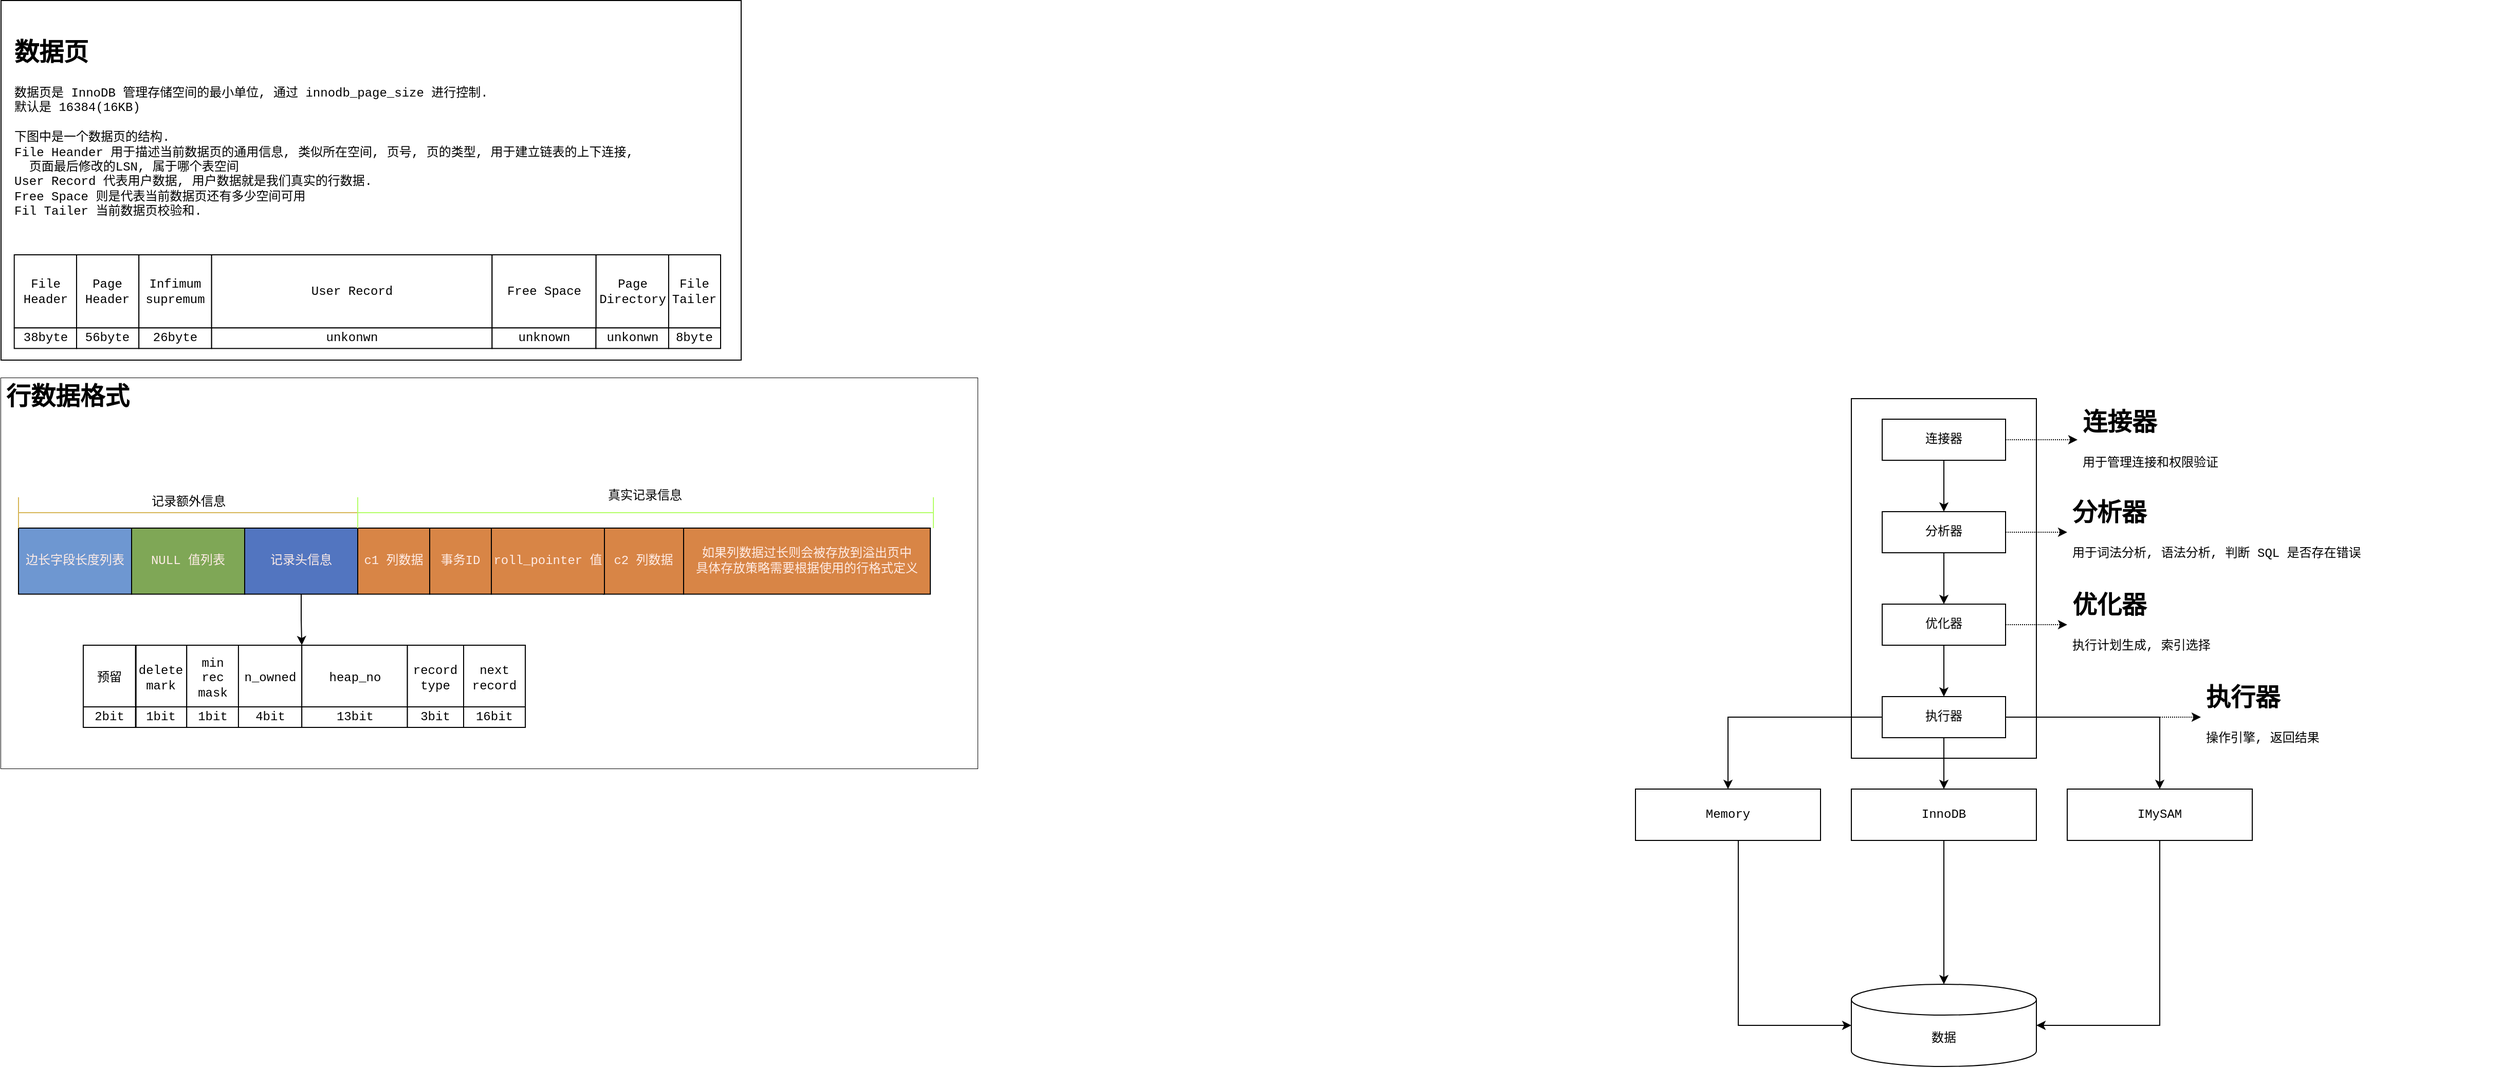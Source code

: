 <mxfile version="20.5.1" type="github">
  <diagram id="IUVNri6rh-2-FdHcO7aX" name="第 1 页">
    <mxGraphModel dx="3122" dy="1874" grid="1" gridSize="10" guides="1" tooltips="1" connect="1" arrows="1" fold="1" page="1" pageScale="1" pageWidth="850" pageHeight="1100" math="0" shadow="0">
      <root>
        <mxCell id="0" />
        <mxCell id="1" parent="0" />
        <mxCell id="YAavre0zh-Ue7fDhdw5P-1" value="" style="rounded=0;whiteSpace=wrap;html=1;fontFamily=Courier New;labelBackgroundColor=none;" vertex="1" parent="1">
          <mxGeometry x="110" y="280" width="180" height="350" as="geometry" />
        </mxCell>
        <mxCell id="YAavre0zh-Ue7fDhdw5P-8" style="edgeStyle=orthogonalEdgeStyle;rounded=0;orthogonalLoop=1;jettySize=auto;html=1;entryX=0.5;entryY=0;entryDx=0;entryDy=0;fontFamily=Courier New;labelBackgroundColor=none;" edge="1" parent="1" source="YAavre0zh-Ue7fDhdw5P-2" target="YAavre0zh-Ue7fDhdw5P-3">
          <mxGeometry relative="1" as="geometry" />
        </mxCell>
        <mxCell id="YAavre0zh-Ue7fDhdw5P-14" style="edgeStyle=orthogonalEdgeStyle;rounded=0;orthogonalLoop=1;jettySize=auto;html=1;dashed=1;dashPattern=1 1;fontFamily=Courier New;labelBackgroundColor=none;" edge="1" parent="1" source="YAavre0zh-Ue7fDhdw5P-2" target="YAavre0zh-Ue7fDhdw5P-17">
          <mxGeometry relative="1" as="geometry">
            <mxPoint x="330" y="320" as="targetPoint" />
          </mxGeometry>
        </mxCell>
        <mxCell id="YAavre0zh-Ue7fDhdw5P-2" value="连接器" style="rounded=0;whiteSpace=wrap;html=1;fontFamily=Courier New;labelBackgroundColor=none;" vertex="1" parent="1">
          <mxGeometry x="140" y="300" width="120" height="40" as="geometry" />
        </mxCell>
        <mxCell id="YAavre0zh-Ue7fDhdw5P-9" style="edgeStyle=orthogonalEdgeStyle;rounded=0;orthogonalLoop=1;jettySize=auto;html=1;entryX=0.5;entryY=0;entryDx=0;entryDy=0;fontFamily=Courier New;labelBackgroundColor=none;" edge="1" parent="1" source="YAavre0zh-Ue7fDhdw5P-3" target="YAavre0zh-Ue7fDhdw5P-4">
          <mxGeometry relative="1" as="geometry" />
        </mxCell>
        <mxCell id="YAavre0zh-Ue7fDhdw5P-16" style="edgeStyle=orthogonalEdgeStyle;rounded=0;orthogonalLoop=1;jettySize=auto;html=1;dashed=1;dashPattern=1 1;fontFamily=Courier New;labelBackgroundColor=none;" edge="1" parent="1" source="YAavre0zh-Ue7fDhdw5P-3" target="YAavre0zh-Ue7fDhdw5P-18">
          <mxGeometry relative="1" as="geometry">
            <mxPoint x="330" y="390" as="targetPoint" />
          </mxGeometry>
        </mxCell>
        <mxCell id="YAavre0zh-Ue7fDhdw5P-3" value="分析器" style="rounded=0;whiteSpace=wrap;html=1;fontFamily=Courier New;labelBackgroundColor=none;" vertex="1" parent="1">
          <mxGeometry x="140" y="390" width="120" height="40" as="geometry" />
        </mxCell>
        <mxCell id="YAavre0zh-Ue7fDhdw5P-10" style="edgeStyle=orthogonalEdgeStyle;rounded=0;orthogonalLoop=1;jettySize=auto;html=1;fontFamily=Courier New;labelBackgroundColor=none;" edge="1" parent="1" source="YAavre0zh-Ue7fDhdw5P-4" target="YAavre0zh-Ue7fDhdw5P-5">
          <mxGeometry relative="1" as="geometry" />
        </mxCell>
        <mxCell id="YAavre0zh-Ue7fDhdw5P-20" style="edgeStyle=orthogonalEdgeStyle;rounded=0;orthogonalLoop=1;jettySize=auto;html=1;dashed=1;dashPattern=1 1;fontFamily=Courier New;labelBackgroundColor=none;" edge="1" parent="1" source="YAavre0zh-Ue7fDhdw5P-4" target="YAavre0zh-Ue7fDhdw5P-19">
          <mxGeometry relative="1" as="geometry" />
        </mxCell>
        <mxCell id="YAavre0zh-Ue7fDhdw5P-4" value="优化器" style="rounded=0;whiteSpace=wrap;html=1;fontFamily=Courier New;labelBackgroundColor=none;" vertex="1" parent="1">
          <mxGeometry x="140" y="480" width="120" height="40" as="geometry" />
        </mxCell>
        <mxCell id="YAavre0zh-Ue7fDhdw5P-11" style="edgeStyle=orthogonalEdgeStyle;rounded=0;orthogonalLoop=1;jettySize=auto;html=1;entryX=0.5;entryY=0;entryDx=0;entryDy=0;fontFamily=Courier New;labelBackgroundColor=none;" edge="1" parent="1" source="YAavre0zh-Ue7fDhdw5P-5" target="YAavre0zh-Ue7fDhdw5P-7">
          <mxGeometry relative="1" as="geometry" />
        </mxCell>
        <mxCell id="YAavre0zh-Ue7fDhdw5P-24" style="edgeStyle=orthogonalEdgeStyle;rounded=0;orthogonalLoop=1;jettySize=auto;html=1;fontFamily=Courier New;labelBackgroundColor=none;" edge="1" parent="1" source="YAavre0zh-Ue7fDhdw5P-5" target="YAavre0zh-Ue7fDhdw5P-22">
          <mxGeometry relative="1" as="geometry" />
        </mxCell>
        <mxCell id="YAavre0zh-Ue7fDhdw5P-25" style="edgeStyle=orthogonalEdgeStyle;rounded=0;orthogonalLoop=1;jettySize=auto;html=1;dashed=1;dashPattern=1 1;fontFamily=Courier New;labelBackgroundColor=none;" edge="1" parent="1" source="YAavre0zh-Ue7fDhdw5P-5" target="YAavre0zh-Ue7fDhdw5P-21">
          <mxGeometry relative="1" as="geometry" />
        </mxCell>
        <mxCell id="YAavre0zh-Ue7fDhdw5P-27" style="edgeStyle=orthogonalEdgeStyle;rounded=0;orthogonalLoop=1;jettySize=auto;html=1;entryX=0.5;entryY=0;entryDx=0;entryDy=0;fontFamily=Courier New;labelBackgroundColor=none;" edge="1" parent="1" source="YAavre0zh-Ue7fDhdw5P-5" target="YAavre0zh-Ue7fDhdw5P-26">
          <mxGeometry relative="1" as="geometry" />
        </mxCell>
        <mxCell id="YAavre0zh-Ue7fDhdw5P-5" value="执行器" style="rounded=0;whiteSpace=wrap;html=1;fontFamily=Courier New;labelBackgroundColor=none;" vertex="1" parent="1">
          <mxGeometry x="140" y="570" width="120" height="40" as="geometry" />
        </mxCell>
        <mxCell id="YAavre0zh-Ue7fDhdw5P-6" value="数据" style="shape=cylinder3;whiteSpace=wrap;html=1;boundedLbl=1;backgroundOutline=1;size=15;fontFamily=Courier New;labelBackgroundColor=none;" vertex="1" parent="1">
          <mxGeometry x="110" y="850" width="180" height="80" as="geometry" />
        </mxCell>
        <mxCell id="YAavre0zh-Ue7fDhdw5P-12" style="edgeStyle=orthogonalEdgeStyle;rounded=0;orthogonalLoop=1;jettySize=auto;html=1;fontFamily=Courier New;labelBackgroundColor=none;" edge="1" parent="1" source="YAavre0zh-Ue7fDhdw5P-7" target="YAavre0zh-Ue7fDhdw5P-6">
          <mxGeometry relative="1" as="geometry" />
        </mxCell>
        <mxCell id="YAavre0zh-Ue7fDhdw5P-7" value="InnoDB" style="rounded=0;whiteSpace=wrap;html=1;fontFamily=Courier New;labelBackgroundColor=none;" vertex="1" parent="1">
          <mxGeometry x="110" y="660" width="180" height="50" as="geometry" />
        </mxCell>
        <mxCell id="YAavre0zh-Ue7fDhdw5P-17" value="&lt;h1&gt;连接器&lt;/h1&gt;&lt;div&gt;&lt;span style=&quot;text-align: center;&quot;&gt;用于管理连接和权限验证&lt;/span&gt;&lt;br&gt;&lt;/div&gt;" style="text;html=1;strokeColor=none;fillColor=none;spacing=5;spacingTop=-20;whiteSpace=wrap;overflow=hidden;rounded=0;labelBackgroundColor=none;fontFamily=Courier New;" vertex="1" parent="1">
          <mxGeometry x="330" y="285" width="160" height="70" as="geometry" />
        </mxCell>
        <mxCell id="YAavre0zh-Ue7fDhdw5P-18" value="&lt;h1&gt;分析器&lt;/h1&gt;&lt;div&gt;&lt;span style=&quot;text-align: center;&quot;&gt;用于词法分析, 语法分析, 判断 SQL 是否存在错误&lt;/span&gt;&lt;br&gt;&lt;/div&gt;" style="text;html=1;strokeColor=none;fillColor=none;spacing=5;spacingTop=-20;whiteSpace=wrap;overflow=hidden;rounded=0;labelBackgroundColor=none;fontFamily=Courier New;" vertex="1" parent="1">
          <mxGeometry x="320" y="372.5" width="290" height="75" as="geometry" />
        </mxCell>
        <mxCell id="YAavre0zh-Ue7fDhdw5P-19" value="&lt;h1&gt;优化器&lt;/h1&gt;&lt;div style=&quot;text-align: center;&quot;&gt;执行计划生成, 索引选择&lt;/div&gt;" style="text;html=1;strokeColor=none;fillColor=none;spacing=5;spacingTop=-20;whiteSpace=wrap;overflow=hidden;rounded=0;labelBackgroundColor=none;fontFamily=Courier New;" vertex="1" parent="1">
          <mxGeometry x="320" y="462.5" width="290" height="75" as="geometry" />
        </mxCell>
        <mxCell id="YAavre0zh-Ue7fDhdw5P-21" value="&lt;h1&gt;执行器&lt;/h1&gt;&lt;div style=&quot;text-align: center;&quot;&gt;操作引擎, 返回结果&lt;/div&gt;" style="text;html=1;strokeColor=none;fillColor=none;spacing=5;spacingTop=-20;whiteSpace=wrap;overflow=hidden;rounded=0;labelBackgroundColor=none;fontFamily=Courier New;" vertex="1" parent="1">
          <mxGeometry x="450" y="552.5" width="290" height="75" as="geometry" />
        </mxCell>
        <mxCell id="YAavre0zh-Ue7fDhdw5P-23" style="edgeStyle=orthogonalEdgeStyle;rounded=0;orthogonalLoop=1;jettySize=auto;html=1;fontFamily=Courier New;labelBackgroundColor=none;" edge="1" parent="1" source="YAavre0zh-Ue7fDhdw5P-22" target="YAavre0zh-Ue7fDhdw5P-6">
          <mxGeometry relative="1" as="geometry">
            <Array as="points">
              <mxPoint y="890" />
            </Array>
          </mxGeometry>
        </mxCell>
        <mxCell id="YAavre0zh-Ue7fDhdw5P-22" value="Memory" style="rounded=0;whiteSpace=wrap;html=1;fontFamily=Courier New;labelBackgroundColor=none;" vertex="1" parent="1">
          <mxGeometry x="-100" y="660" width="180" height="50" as="geometry" />
        </mxCell>
        <mxCell id="YAavre0zh-Ue7fDhdw5P-28" style="edgeStyle=orthogonalEdgeStyle;rounded=0;orthogonalLoop=1;jettySize=auto;html=1;fontFamily=Courier New;labelBackgroundColor=none;" edge="1" parent="1" source="YAavre0zh-Ue7fDhdw5P-26" target="YAavre0zh-Ue7fDhdw5P-6">
          <mxGeometry relative="1" as="geometry">
            <Array as="points">
              <mxPoint x="410" y="890" />
            </Array>
          </mxGeometry>
        </mxCell>
        <mxCell id="YAavre0zh-Ue7fDhdw5P-26" value="IMySAM" style="rounded=0;whiteSpace=wrap;html=1;fontFamily=Courier New;labelBackgroundColor=none;" vertex="1" parent="1">
          <mxGeometry x="320" y="660" width="180" height="50" as="geometry" />
        </mxCell>
        <mxCell id="YAavre0zh-Ue7fDhdw5P-31" value="" style="group;fontFamily=Courier New;labelBackgroundColor=none;" vertex="1" connectable="0" parent="1">
          <mxGeometry x="-1690" y="-107.5" width="720" height="350" as="geometry" />
        </mxCell>
        <mxCell id="YAavre0zh-Ue7fDhdw5P-29" value="" style="rounded=0;whiteSpace=wrap;html=1;labelBackgroundColor=none;fontFamily=Courier New;" vertex="1" parent="YAavre0zh-Ue7fDhdw5P-31">
          <mxGeometry width="720" height="350" as="geometry" />
        </mxCell>
        <mxCell id="YAavre0zh-Ue7fDhdw5P-30" value="&lt;h1&gt;数据页&lt;/h1&gt;&lt;div&gt;数据页是 InnoDB 管理存储空间的最小单位, 通过 innodb_page_size 进行控制.&amp;nbsp;&lt;/div&gt;&lt;div&gt;默认是 16384(16KB)&lt;/div&gt;&lt;div&gt;&lt;br&gt;&lt;/div&gt;&lt;div&gt;下图中是一个数据页的结构.&lt;/div&gt;&lt;div&gt;File Heander 用于描述当前数据页的通用信息, 类似所在空间, 页号, 页的类型, 用于建立链表的上下连接, &lt;span style=&quot;white-space: pre;&quot;&gt;	&lt;/span&gt;&amp;nbsp;页面最后修改的LSN, 属于哪个表空间&lt;/div&gt;&lt;div&gt;User Record 代表用户数据, 用户数据就是我们真实的行数据.&lt;/div&gt;&lt;div&gt;Free Space 则是代表当前数据页还有多少空间可用&lt;/div&gt;&lt;div&gt;Fil Tailer 当前数据页校验和.&lt;/div&gt;&lt;div&gt;&lt;br&gt;&lt;/div&gt;" style="text;html=1;strokeColor=none;fillColor=none;spacing=0;spacingTop=0;whiteSpace=wrap;overflow=hidden;rounded=0;labelBackgroundColor=none;fontFamily=Courier New;" vertex="1" parent="YAavre0zh-Ue7fDhdw5P-31">
          <mxGeometry x="12.86" y="17.72" width="607.14" height="212.28" as="geometry" />
        </mxCell>
        <mxCell id="YAavre0zh-Ue7fDhdw5P-108" value="" style="group" vertex="1" connectable="0" parent="YAavre0zh-Ue7fDhdw5P-31">
          <mxGeometry x="12.86" y="247.5" width="687.14" height="91.17" as="geometry" />
        </mxCell>
        <mxCell id="YAavre0zh-Ue7fDhdw5P-50" value="" style="group;fontFamily=Courier New;labelBackgroundColor=none;" vertex="1" connectable="0" parent="YAavre0zh-Ue7fDhdw5P-108">
          <mxGeometry width="687.14" height="71.17" as="geometry" />
        </mxCell>
        <mxCell id="YAavre0zh-Ue7fDhdw5P-32" value="File&lt;br&gt;Header" style="rounded=0;whiteSpace=wrap;html=1;labelBackgroundColor=none;fontFamily=Courier New;" vertex="1" parent="YAavre0zh-Ue7fDhdw5P-50">
          <mxGeometry width="60.63" height="71.17" as="geometry" />
        </mxCell>
        <mxCell id="YAavre0zh-Ue7fDhdw5P-48" value="Page&lt;br&gt;Directory" style="rounded=0;whiteSpace=wrap;html=1;labelBackgroundColor=none;fontFamily=Courier New;" vertex="1" parent="YAavre0zh-Ue7fDhdw5P-50">
          <mxGeometry x="565.88" width="70.735" height="71.17" as="geometry" />
        </mxCell>
        <mxCell id="YAavre0zh-Ue7fDhdw5P-49" value="File&lt;br&gt;Tailer" style="rounded=0;whiteSpace=wrap;html=1;labelBackgroundColor=none;fontFamily=Courier New;" vertex="1" parent="YAavre0zh-Ue7fDhdw5P-50">
          <mxGeometry x="636.615" width="50.525" height="71.17" as="geometry" />
        </mxCell>
        <mxCell id="YAavre0zh-Ue7fDhdw5P-33" value="Page&lt;br&gt;Header" style="rounded=0;whiteSpace=wrap;html=1;labelBackgroundColor=none;fontFamily=Courier New;" vertex="1" parent="YAavre0zh-Ue7fDhdw5P-108">
          <mxGeometry x="60.63" width="60.63" height="71.17" as="geometry" />
        </mxCell>
        <mxCell id="YAavre0zh-Ue7fDhdw5P-39" value="Infimum&lt;br&gt;supremum" style="rounded=0;whiteSpace=wrap;html=1;labelBackgroundColor=none;fontFamily=Courier New;" vertex="1" parent="YAavre0zh-Ue7fDhdw5P-108">
          <mxGeometry x="121.26" width="70.735" height="71.17" as="geometry" />
        </mxCell>
        <mxCell id="YAavre0zh-Ue7fDhdw5P-46" value="User Record" style="rounded=0;whiteSpace=wrap;html=1;labelBackgroundColor=none;fontFamily=Courier New;" vertex="1" parent="YAavre0zh-Ue7fDhdw5P-108">
          <mxGeometry x="191.995" width="272.835" height="71.17" as="geometry" />
        </mxCell>
        <mxCell id="YAavre0zh-Ue7fDhdw5P-47" value="Free Space" style="rounded=0;whiteSpace=wrap;html=1;labelBackgroundColor=none;fontFamily=Courier New;" vertex="1" parent="YAavre0zh-Ue7fDhdw5P-108">
          <mxGeometry x="464.83" width="101.05" height="71.17" as="geometry" />
        </mxCell>
        <mxCell id="YAavre0zh-Ue7fDhdw5P-107" value="" style="group" vertex="1" connectable="0" parent="YAavre0zh-Ue7fDhdw5P-108">
          <mxGeometry y="71.17" width="687.14" height="20.0" as="geometry" />
        </mxCell>
        <mxCell id="YAavre0zh-Ue7fDhdw5P-103" value="56byte" style="rounded=0;whiteSpace=wrap;html=1;labelBackgroundColor=none;fontFamily=Courier New;container=0;" vertex="1" parent="YAavre0zh-Ue7fDhdw5P-107">
          <mxGeometry x="60.63" width="60.63" height="20.0" as="geometry" />
        </mxCell>
        <mxCell id="YAavre0zh-Ue7fDhdw5P-104" value="26byte" style="rounded=0;whiteSpace=wrap;html=1;labelBackgroundColor=none;fontFamily=Courier New;container=0;" vertex="1" parent="YAavre0zh-Ue7fDhdw5P-107">
          <mxGeometry x="121.26" width="70.735" height="20.0" as="geometry" />
        </mxCell>
        <mxCell id="YAavre0zh-Ue7fDhdw5P-105" value="unkonwn" style="rounded=0;whiteSpace=wrap;html=1;labelBackgroundColor=none;fontFamily=Courier New;container=0;" vertex="1" parent="YAavre0zh-Ue7fDhdw5P-107">
          <mxGeometry x="191.995" width="272.835" height="20.0" as="geometry" />
        </mxCell>
        <mxCell id="YAavre0zh-Ue7fDhdw5P-106" value="unknown" style="rounded=0;whiteSpace=wrap;html=1;labelBackgroundColor=none;fontFamily=Courier New;container=0;" vertex="1" parent="YAavre0zh-Ue7fDhdw5P-107">
          <mxGeometry x="464.83" width="101.05" height="20.0" as="geometry" />
        </mxCell>
        <mxCell id="YAavre0zh-Ue7fDhdw5P-100" value="38byte" style="rounded=0;whiteSpace=wrap;html=1;labelBackgroundColor=none;fontFamily=Courier New;container=0;" vertex="1" parent="YAavre0zh-Ue7fDhdw5P-107">
          <mxGeometry width="60.63" height="20.0" as="geometry" />
        </mxCell>
        <mxCell id="YAavre0zh-Ue7fDhdw5P-101" value="unkonwn" style="rounded=0;whiteSpace=wrap;html=1;labelBackgroundColor=none;fontFamily=Courier New;container=0;" vertex="1" parent="YAavre0zh-Ue7fDhdw5P-107">
          <mxGeometry x="565.88" width="70.735" height="20.0" as="geometry" />
        </mxCell>
        <mxCell id="YAavre0zh-Ue7fDhdw5P-102" value="8byte" style="rounded=0;whiteSpace=wrap;html=1;labelBackgroundColor=none;fontFamily=Courier New;container=0;" vertex="1" parent="YAavre0zh-Ue7fDhdw5P-107">
          <mxGeometry x="636.615" width="50.525" height="20.0" as="geometry" />
        </mxCell>
        <mxCell id="YAavre0zh-Ue7fDhdw5P-98" value="" style="group;strokeColor=default;" vertex="1" connectable="0" parent="1">
          <mxGeometry x="-1690" y="260" width="950" height="380" as="geometry" />
        </mxCell>
        <mxCell id="YAavre0zh-Ue7fDhdw5P-96" value="&lt;h1&gt;行数据格式&lt;/h1&gt;" style="text;html=1;strokeColor=none;fillColor=default;spacing=5;spacingTop=-20;whiteSpace=wrap;overflow=hidden;rounded=0;labelBackgroundColor=none;fontFamily=Courier New;fontColor=#000000;" vertex="1" parent="YAavre0zh-Ue7fDhdw5P-98">
          <mxGeometry width="950" height="380" as="geometry" />
        </mxCell>
        <mxCell id="YAavre0zh-Ue7fDhdw5P-97" value="" style="group" vertex="1" connectable="0" parent="YAavre0zh-Ue7fDhdw5P-98">
          <mxGeometry x="17" y="100" width="890" height="240" as="geometry" />
        </mxCell>
        <mxCell id="YAavre0zh-Ue7fDhdw5P-81" value="" style="group" vertex="1" connectable="0" parent="YAavre0zh-Ue7fDhdw5P-97">
          <mxGeometry width="890" height="110.29" as="geometry" />
        </mxCell>
        <mxCell id="YAavre0zh-Ue7fDhdw5P-59" value="边长字段长度列表" style="rounded=0;whiteSpace=wrap;html=1;labelBackgroundColor=none;fillColor=#6e97d1;fontFamily=Courier New;fontColor=#FFECE6;" vertex="1" parent="YAavre0zh-Ue7fDhdw5P-81">
          <mxGeometry y="46.0" width="110" height="64.29" as="geometry" />
        </mxCell>
        <mxCell id="YAavre0zh-Ue7fDhdw5P-60" value="NULL 值列表" style="rounded=0;whiteSpace=wrap;html=1;labelBackgroundColor=none;fontFamily=Courier New;fillColor=#7fa756;fontColor=#FFECE6;" vertex="1" parent="YAavre0zh-Ue7fDhdw5P-81">
          <mxGeometry x="110" y="46.0" width="110" height="64.29" as="geometry" />
        </mxCell>
        <mxCell id="YAavre0zh-Ue7fDhdw5P-61" value="记录头信息" style="rounded=0;whiteSpace=wrap;html=1;labelBackgroundColor=none;fontFamily=Courier New;fillColor=#5275c0;fontColor=#FFECE6;" vertex="1" parent="YAavre0zh-Ue7fDhdw5P-81">
          <mxGeometry x="220" y="46.0" width="110" height="64.29" as="geometry" />
        </mxCell>
        <mxCell id="YAavre0zh-Ue7fDhdw5P-62" value="c1 列数据&lt;span style=&quot;font-size: 0px; text-align: start;&quot;&gt;%3CmxGraphModel%3E%3Croot%3E%3CmxCell%20id%3D%220%22%2F%3E%3CmxCell%20id%3D%221%22%20parent%3D%220%22%2F%3E%3CmxCell%20id%3D%222%22%20value%3D%22%E8%AE%B0%E5%BD%95%E5%A4%B4%E4%BF%A1%E6%81%AF%22%20style%3D%22rounded%3D0%3BwhiteSpace%3Dwrap%3Bhtml%3D1%3BlabelBackgroundColor%3D%23FFFFFF%3B%22%20vertex%3D%221%22%20parent%3D%221%22%3E%3CmxGeometry%20x%3D%22-1430%22%20y%3D%22415.71%22%20width%3D%22110%22%20height%3D%2264.29%22%20as%3D%22geometry%22%2F%3E%3C%2FmxCell%3E%3C%2Froot%3E%3C%2FmxGraphModel%3E&lt;/span&gt;" style="rounded=0;whiteSpace=wrap;html=1;labelBackgroundColor=none;fontFamily=Courier New;fillColor=#d88546;fontColor=#FFECE6;" vertex="1" parent="YAavre0zh-Ue7fDhdw5P-81">
          <mxGeometry x="330" y="46" width="70" height="64.29" as="geometry" />
        </mxCell>
        <mxCell id="YAavre0zh-Ue7fDhdw5P-63" value="c2 列数据&lt;span style=&quot;font-size: 0px; text-align: start;&quot;&gt;%3CmxGraphModel%3E%3Croot%3E%3CmxCell%20id%3D%220%22%2F%3E%3CmxCell%20id%3D%221%22%20parent%3D%220%22%2F%3E%3CmxCell%20id%3D%222%22%20value%3D%22%E8%AE%B0%E5%BD%95%E5%A4%B4%E4%BF%A1%E6%81%AF%22%20style%3D%22rounded%3D0%3BwhiteSpace%3Dwrap%3Bhtml%3D1%3BlabelBackgroundColor%3D%23FFFFFF%3B%22%20vertex%3D%221%22%20parent%3D%221%22%3E%3CmxGeometry%20x%3D%22-1430%22%20y%3D%22415.71%22%20width%3D%22110%22%20height%3D%2264.29%22%20as%3D%22geometry%22%2F%3E%3C%2FmxCell%3E%3C%2Froot%3E%3C%2FmxGraphModel%3E&lt;/span&gt;" style="rounded=0;whiteSpace=wrap;html=1;labelBackgroundColor=none;fontFamily=Courier New;fillColor=#D88546;fontColor=#FFECE6;" vertex="1" parent="YAavre0zh-Ue7fDhdw5P-81">
          <mxGeometry x="569" y="46" width="78" height="64.29" as="geometry" />
        </mxCell>
        <mxCell id="YAavre0zh-Ue7fDhdw5P-64" value="事务ID&lt;span style=&quot;font-size: 0px; text-align: start;&quot;&gt;%3CmxGraphModel%3E%3Croot%3E%3CmxCell%20id%3D%220%22%2F%3E%3CmxCell%20id%3D%221%22%20parent%3D%220%22%2F%3E%3CmxCell%20id%3D%222%22%20value%3D%22c2%20%E5%88%97%E6%95%B0%E6%8D%AE%26lt%3Bspan%20style%3D%26quot%3Bcolor%3A%20rgba(0%2C%200%2C%200%2C%200)%3B%20font-family%3A%20monospace%3B%20font-size%3A%200px%3B%20text-align%3A%20start%3B%20background-color%3A%20rgb(248%2C%20249%2C%20250)%3B%26quot%3B%26gt%3B%253CmxGraphModel%253E%253Croot%253E%253CmxCell%2520id%253D%25220%2522%252F%253E%253CmxCell%2520id%253D%25221%2522%2520parent%253D%25220%2522%252F%253E%253CmxCell%2520id%253D%25222%2522%2520value%253D%2522%25E8%25AE%25B0%25E5%25BD%2595%25E5%25A4%25B4%25E4%25BF%25A1%25E6%2581%25AF%2522%2520style%253D%2522rounded%253D0%253BwhiteSpace%253Dwrap%253Bhtml%253D1%253BlabelBackgroundColor%253D%2523FFFFFF%253B%2522%2520vertex%253D%25221%2522%2520parent%253D%25221%2522%253E%253CmxGeometry%2520x%253D%2522-1430%2522%2520y%253D%2522415.71%2522%2520width%253D%2522110%2522%2520height%253D%252264.29%2522%2520as%253D%2522geometry%2522%252F%253E%253C%252FmxCell%253E%253C%252Froot%253E%253C%252FmxGraphModel%253E%26lt%3B%2Fspan%26gt%3B%22%20style%3D%22rounded%3D0%3BwhiteSpace%3Dwrap%3Bhtml%3D1%3BlabelBackgroundColor%3D%23FFFFFF%3B%22%20vertex%3D%221%22%20parent%3D%221%22%3E%3CmxGeometry%20x%3D%22-1160%22%20y%3D%22415.71%22%20width%3D%2260%22%20height%3D%2264.29%22%20as%3D%22geometry%22%2F%3E%3C%2FmxCell%3E%3C%2Froot%3E%3C%2FmxGraphModel%3E&lt;/span&gt;" style="rounded=0;whiteSpace=wrap;html=1;labelBackgroundColor=none;fontFamily=Courier New;fillColor=#D88546;fontColor=#FFECE6;" vertex="1" parent="YAavre0zh-Ue7fDhdw5P-81">
          <mxGeometry x="400" y="46.0" width="60" height="64.29" as="geometry" />
        </mxCell>
        <mxCell id="YAavre0zh-Ue7fDhdw5P-65" value="roll_pointer 值" style="rounded=0;whiteSpace=wrap;html=1;labelBackgroundColor=none;fontFamily=Courier New;fillColor=#D88546;fontColor=#FFECE6;" vertex="1" parent="YAavre0zh-Ue7fDhdw5P-81">
          <mxGeometry x="460" y="46" width="110" height="64.29" as="geometry" />
        </mxCell>
        <mxCell id="YAavre0zh-Ue7fDhdw5P-66" value="如果列数据过长则会被存放到溢出页中&lt;br&gt;具体存放策略需要根据使用的行格式定义" style="rounded=0;whiteSpace=wrap;html=1;labelBackgroundColor=none;fontFamily=Courier New;fillColor=#D88546;fontColor=#FFECE6;" vertex="1" parent="YAavre0zh-Ue7fDhdw5P-81">
          <mxGeometry x="647" y="46.0" width="240" height="64.29" as="geometry" />
        </mxCell>
        <mxCell id="YAavre0zh-Ue7fDhdw5P-71" value="记录额外信息" style="text;html=1;align=center;verticalAlign=middle;whiteSpace=wrap;rounded=0;labelBackgroundColor=none;fontFamily=Courier New;" vertex="1" parent="YAavre0zh-Ue7fDhdw5P-81">
          <mxGeometry x="127.5" y="6" width="75" height="30" as="geometry" />
        </mxCell>
        <mxCell id="YAavre0zh-Ue7fDhdw5P-75" value="" style="shape=crossbar;whiteSpace=wrap;html=1;rounded=1;labelBackgroundColor=none;fillColor=#fff2cc;strokeColor=#d6b656;fontFamily=Courier New;" vertex="1" parent="YAavre0zh-Ue7fDhdw5P-81">
          <mxGeometry y="16" width="330" height="30" as="geometry" />
        </mxCell>
        <mxCell id="YAavre0zh-Ue7fDhdw5P-78" value="" style="shape=crossbar;whiteSpace=wrap;html=1;rounded=1;labelBackgroundColor=none;fillColor=#fff2cc;strokeColor=#B3FF66;fontFamily=Courier New;" vertex="1" parent="YAavre0zh-Ue7fDhdw5P-81">
          <mxGeometry x="330" y="16" width="560" height="30" as="geometry" />
        </mxCell>
        <mxCell id="YAavre0zh-Ue7fDhdw5P-79" value="真实记录信息" style="text;html=1;align=center;verticalAlign=middle;whiteSpace=wrap;rounded=0;labelBackgroundColor=none;fontFamily=Courier New;" vertex="1" parent="YAavre0zh-Ue7fDhdw5P-81">
          <mxGeometry x="572" width="75" height="30" as="geometry" />
        </mxCell>
        <mxCell id="YAavre0zh-Ue7fDhdw5P-82" style="edgeStyle=orthogonalEdgeStyle;rounded=0;orthogonalLoop=1;jettySize=auto;html=1;labelBackgroundColor=none;fontFamily=Courier New;fontColor=#FFECE6;entryX=1;entryY=0;entryDx=0;entryDy=0;" edge="1" parent="YAavre0zh-Ue7fDhdw5P-97" source="YAavre0zh-Ue7fDhdw5P-61" target="YAavre0zh-Ue7fDhdw5P-55">
          <mxGeometry relative="1" as="geometry">
            <mxPoint x="275" y="200" as="targetPoint" />
          </mxGeometry>
        </mxCell>
        <mxCell id="YAavre0zh-Ue7fDhdw5P-94" value="" style="group" vertex="1" connectable="0" parent="YAavre0zh-Ue7fDhdw5P-97">
          <mxGeometry x="63" y="160" width="430" height="80" as="geometry" />
        </mxCell>
        <mxCell id="YAavre0zh-Ue7fDhdw5P-53" value="delete&lt;br&gt;mark" style="rounded=0;whiteSpace=wrap;html=1;labelBackgroundColor=none;fontFamily=Courier New;container=0;" vertex="1" parent="YAavre0zh-Ue7fDhdw5P-94">
          <mxGeometry x="51.33" y="0.004" width="49.306" height="64.281" as="geometry" />
        </mxCell>
        <mxCell id="YAavre0zh-Ue7fDhdw5P-54" value="min rec&lt;br&gt;mask" style="rounded=0;whiteSpace=wrap;html=1;labelBackgroundColor=none;fontFamily=Courier New;container=0;" vertex="1" parent="YAavre0zh-Ue7fDhdw5P-94">
          <mxGeometry x="100.636" width="50.333" height="64.286" as="geometry" />
        </mxCell>
        <mxCell id="YAavre0zh-Ue7fDhdw5P-52" value="预留" style="rounded=0;whiteSpace=wrap;html=1;labelBackgroundColor=none;fontFamily=Courier New;container=0;" vertex="1" parent="YAavre0zh-Ue7fDhdw5P-94">
          <mxGeometry width="50.82" height="64.29" as="geometry" />
        </mxCell>
        <mxCell id="YAavre0zh-Ue7fDhdw5P-55" value="n_owned" style="rounded=0;whiteSpace=wrap;html=1;labelBackgroundColor=none;fontFamily=Courier New;container=0;" vertex="1" parent="YAavre0zh-Ue7fDhdw5P-94">
          <mxGeometry x="150.969" width="61.633" height="64.286" as="geometry" />
        </mxCell>
        <mxCell id="YAavre0zh-Ue7fDhdw5P-56" value="heap_no" style="rounded=0;whiteSpace=wrap;html=1;labelBackgroundColor=none;fontFamily=Courier New;container=0;" vertex="1" parent="YAavre0zh-Ue7fDhdw5P-94">
          <mxGeometry x="212.602" y="0.004" width="102.721" height="64.281" as="geometry" />
        </mxCell>
        <mxCell id="YAavre0zh-Ue7fDhdw5P-57" value="record&lt;br&gt;type" style="rounded=0;whiteSpace=wrap;html=1;labelBackgroundColor=none;fontFamily=Courier New;container=0;" vertex="1" parent="YAavre0zh-Ue7fDhdw5P-94">
          <mxGeometry x="315.32" width="54.68" height="64.29" as="geometry" />
        </mxCell>
        <mxCell id="YAavre0zh-Ue7fDhdw5P-58" value="next&lt;br&gt;record" style="rounded=0;whiteSpace=wrap;html=1;labelBackgroundColor=none;fontFamily=Courier New;container=0;" vertex="1" parent="YAavre0zh-Ue7fDhdw5P-94">
          <mxGeometry x="370" width="60" height="64.28" as="geometry" />
        </mxCell>
        <mxCell id="YAavre0zh-Ue7fDhdw5P-85" value="1bit" style="rounded=0;whiteSpace=wrap;html=1;labelBackgroundColor=none;fontFamily=Courier New;container=0;" vertex="1" parent="YAavre0zh-Ue7fDhdw5P-94">
          <mxGeometry x="51.33" y="60.001" width="49.306" height="19.997" as="geometry" />
        </mxCell>
        <mxCell id="YAavre0zh-Ue7fDhdw5P-86" value="1bit" style="rounded=0;whiteSpace=wrap;html=1;labelBackgroundColor=none;fontFamily=Courier New;container=0;" vertex="1" parent="YAavre0zh-Ue7fDhdw5P-94">
          <mxGeometry x="100.636" y="60" width="50.333" height="19.999" as="geometry" />
        </mxCell>
        <mxCell id="YAavre0zh-Ue7fDhdw5P-87" value="2bit" style="rounded=0;whiteSpace=wrap;html=1;labelBackgroundColor=none;fontFamily=Courier New;container=0;" vertex="1" parent="YAavre0zh-Ue7fDhdw5P-94">
          <mxGeometry y="60" width="50.82" height="20.0" as="geometry" />
        </mxCell>
        <mxCell id="YAavre0zh-Ue7fDhdw5P-88" value="4bit" style="rounded=0;whiteSpace=wrap;html=1;labelBackgroundColor=none;fontFamily=Courier New;container=0;" vertex="1" parent="YAavre0zh-Ue7fDhdw5P-94">
          <mxGeometry x="150.969" y="60" width="61.633" height="19.999" as="geometry" />
        </mxCell>
        <mxCell id="YAavre0zh-Ue7fDhdw5P-89" value="13bit" style="rounded=0;whiteSpace=wrap;html=1;labelBackgroundColor=none;fontFamily=Courier New;container=0;" vertex="1" parent="YAavre0zh-Ue7fDhdw5P-94">
          <mxGeometry x="212.602" y="60.001" width="102.721" height="19.997" as="geometry" />
        </mxCell>
        <mxCell id="YAavre0zh-Ue7fDhdw5P-90" value="3bit" style="rounded=0;whiteSpace=wrap;html=1;labelBackgroundColor=none;fontFamily=Courier New;container=0;" vertex="1" parent="YAavre0zh-Ue7fDhdw5P-94">
          <mxGeometry x="315.32" y="60" width="54.68" height="20.0" as="geometry" />
        </mxCell>
        <mxCell id="YAavre0zh-Ue7fDhdw5P-91" value="16bit" style="rounded=0;whiteSpace=wrap;html=1;labelBackgroundColor=none;fontFamily=Courier New;container=0;" vertex="1" parent="YAavre0zh-Ue7fDhdw5P-94">
          <mxGeometry x="370" y="60" width="60" height="19.997" as="geometry" />
        </mxCell>
      </root>
    </mxGraphModel>
  </diagram>
</mxfile>
